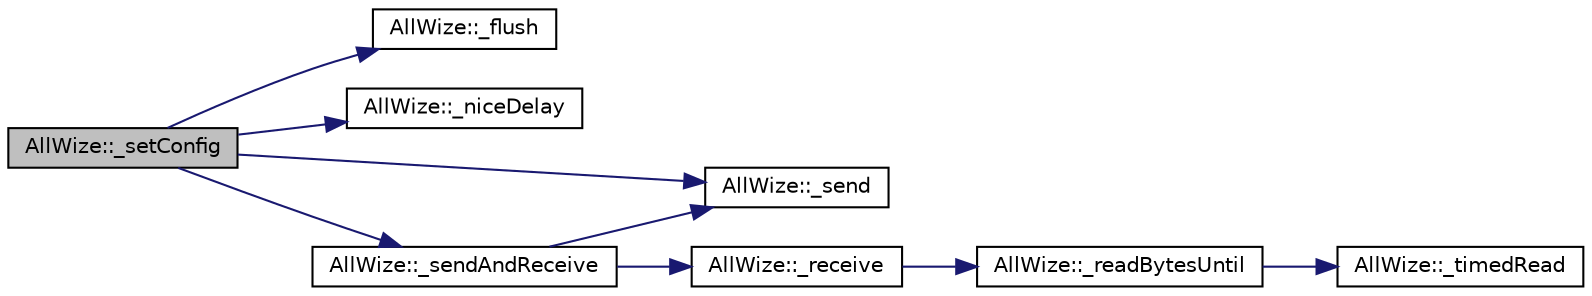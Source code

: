 digraph "AllWize::_setConfig"
{
 // LATEX_PDF_SIZE
  edge [fontname="Helvetica",fontsize="10",labelfontname="Helvetica",labelfontsize="10"];
  node [fontname="Helvetica",fontsize="10",shape=record];
  rankdir="LR";
  Node1 [label="AllWize::_setConfig",height=0.2,width=0.4,color="black", fillcolor="grey75", style="filled", fontcolor="black",tooltip="Sets or unsets config mode."];
  Node1 -> Node2 [color="midnightblue",fontsize="10",style="solid",fontname="Helvetica"];
  Node2 [label="AllWize::_flush",height=0.2,width=0.4,color="black", fillcolor="white", style="filled",URL="$classAllWize.html#ace21941ce1a1174ef567c1a269ebf551",tooltip="Flushes the serial line to the module."];
  Node1 -> Node3 [color="midnightblue",fontsize="10",style="solid",fontname="Helvetica"];
  Node3 [label="AllWize::_niceDelay",height=0.2,width=0.4,color="black", fillcolor="white", style="filled",URL="$classAllWize.html#afeed45d2a47e184092d6dcd64c22fb72",tooltip="Does a non-blocking delay."];
  Node1 -> Node4 [color="midnightblue",fontsize="10",style="solid",fontname="Helvetica"];
  Node4 [label="AllWize::_send",height=0.2,width=0.4,color="black", fillcolor="white", style="filled",URL="$classAllWize.html#ac194cac5fd63b864ef567fb7a51a2ac9",tooltip="Sends a binary buffer to the module UART. Returns the number of bytes actually sent."];
  Node1 -> Node5 [color="midnightblue",fontsize="10",style="solid",fontname="Helvetica"];
  Node5 [label="AllWize::_sendAndReceive",height=0.2,width=0.4,color="black", fillcolor="white", style="filled",URL="$classAllWize.html#af4c575f742b3c2a837058846b83fbfe1",tooltip="Sends a binary buffer and waits for response. Returns the number of bytes received and stored in the ..."];
  Node5 -> Node6 [color="midnightblue",fontsize="10",style="solid",fontname="Helvetica"];
  Node6 [label="AllWize::_receive",height=0.2,width=0.4,color="black", fillcolor="white", style="filled",URL="$classAllWize.html#a197c8bd0c47789acefd4e360ca697feb",tooltip="Listens to incoming data from the module until timeout or END_OF_RESPONSE."];
  Node6 -> Node7 [color="midnightblue",fontsize="10",style="solid",fontname="Helvetica"];
  Node7 [label="AllWize::_readBytesUntil",height=0.2,width=0.4,color="black", fillcolor="white", style="filled",URL="$classAllWize.html#a3cdbc480293b0e3c24107c549b485d5c",tooltip="Reads the stream buffer up to a certain char or times out."];
  Node7 -> Node8 [color="midnightblue",fontsize="10",style="solid",fontname="Helvetica"];
  Node8 [label="AllWize::_timedRead",height=0.2,width=0.4,color="black", fillcolor="white", style="filled",URL="$classAllWize.html#ac33ba05cebc3de22babb477922a07eaf",tooltip="Reads a byte from the stream with a timeout."];
  Node5 -> Node4 [color="midnightblue",fontsize="10",style="solid",fontname="Helvetica"];
}
